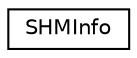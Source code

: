 digraph "类继承关系图"
{
  edge [fontname="Helvetica",fontsize="10",labelfontname="Helvetica",labelfontsize="10"];
  node [fontname="Helvetica",fontsize="10",shape=record];
  rankdir="LR";
  Node0 [label="SHMInfo",height=0.2,width=0.4,color="black", fillcolor="white", style="filled",URL="$struct_s_h_m_info.html"];
}
